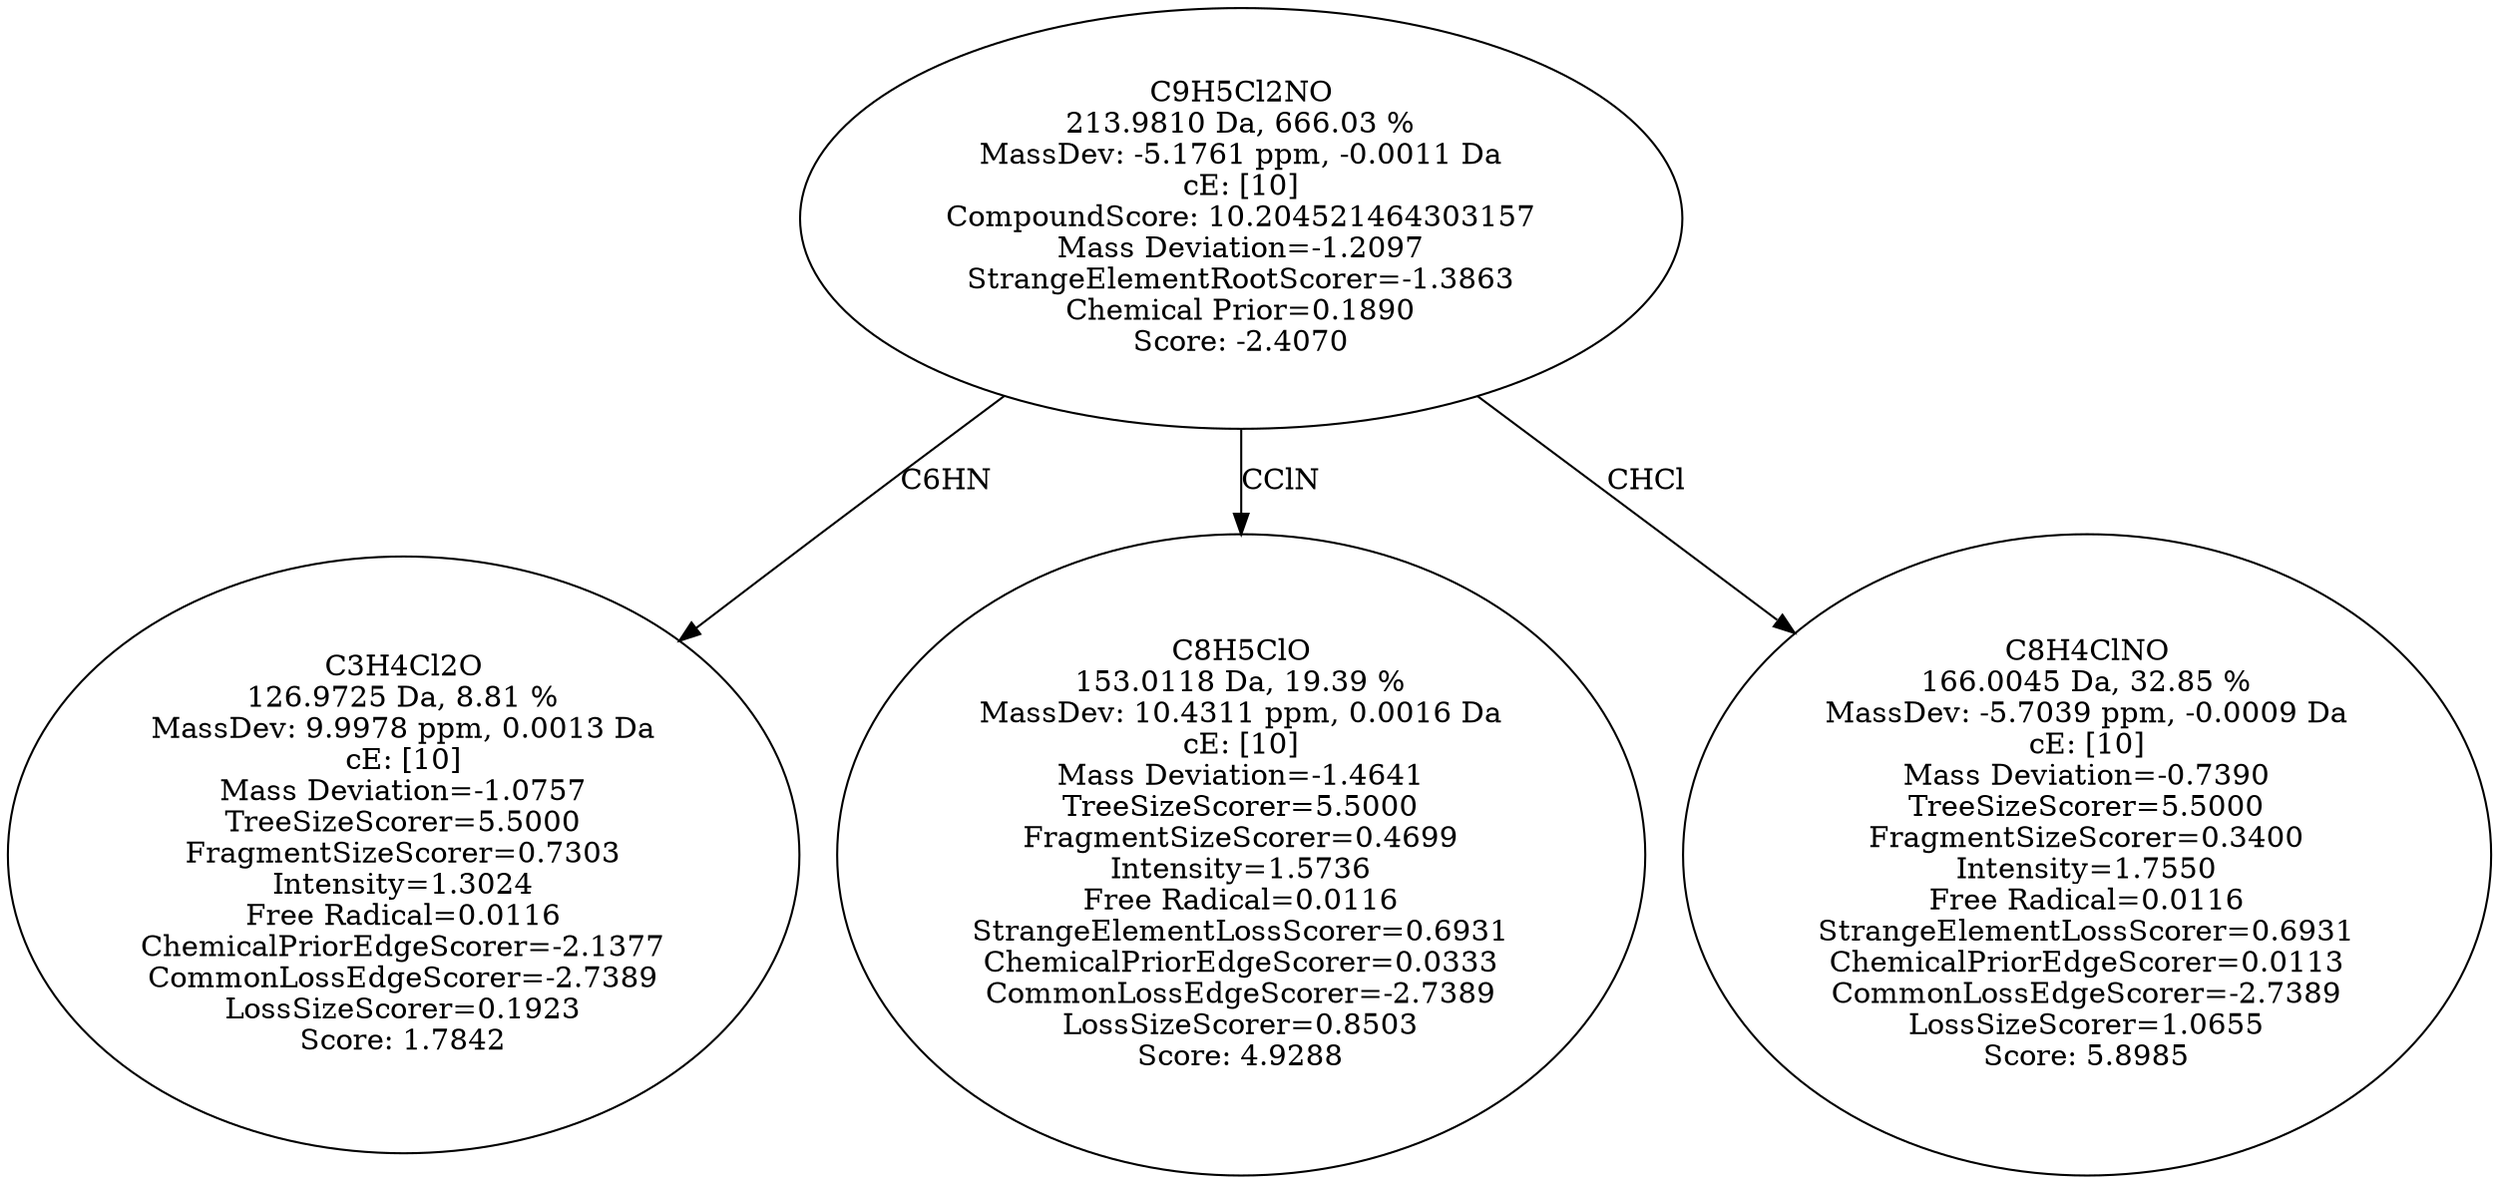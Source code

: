 strict digraph {
v1 [label="C3H4Cl2O\n126.9725 Da, 8.81 %\nMassDev: 9.9978 ppm, 0.0013 Da\ncE: [10]\nMass Deviation=-1.0757\nTreeSizeScorer=5.5000\nFragmentSizeScorer=0.7303\nIntensity=1.3024\nFree Radical=0.0116\nChemicalPriorEdgeScorer=-2.1377\nCommonLossEdgeScorer=-2.7389\nLossSizeScorer=0.1923\nScore: 1.7842"];
v2 [label="C8H5ClO\n153.0118 Da, 19.39 %\nMassDev: 10.4311 ppm, 0.0016 Da\ncE: [10]\nMass Deviation=-1.4641\nTreeSizeScorer=5.5000\nFragmentSizeScorer=0.4699\nIntensity=1.5736\nFree Radical=0.0116\nStrangeElementLossScorer=0.6931\nChemicalPriorEdgeScorer=0.0333\nCommonLossEdgeScorer=-2.7389\nLossSizeScorer=0.8503\nScore: 4.9288"];
v3 [label="C8H4ClNO\n166.0045 Da, 32.85 %\nMassDev: -5.7039 ppm, -0.0009 Da\ncE: [10]\nMass Deviation=-0.7390\nTreeSizeScorer=5.5000\nFragmentSizeScorer=0.3400\nIntensity=1.7550\nFree Radical=0.0116\nStrangeElementLossScorer=0.6931\nChemicalPriorEdgeScorer=0.0113\nCommonLossEdgeScorer=-2.7389\nLossSizeScorer=1.0655\nScore: 5.8985"];
v4 [label="C9H5Cl2NO\n213.9810 Da, 666.03 %\nMassDev: -5.1761 ppm, -0.0011 Da\ncE: [10]\nCompoundScore: 10.204521464303157\nMass Deviation=-1.2097\nStrangeElementRootScorer=-1.3863\nChemical Prior=0.1890\nScore: -2.4070"];
v4 -> v1 [label="C6HN"];
v4 -> v2 [label="CClN"];
v4 -> v3 [label="CHCl"];
}